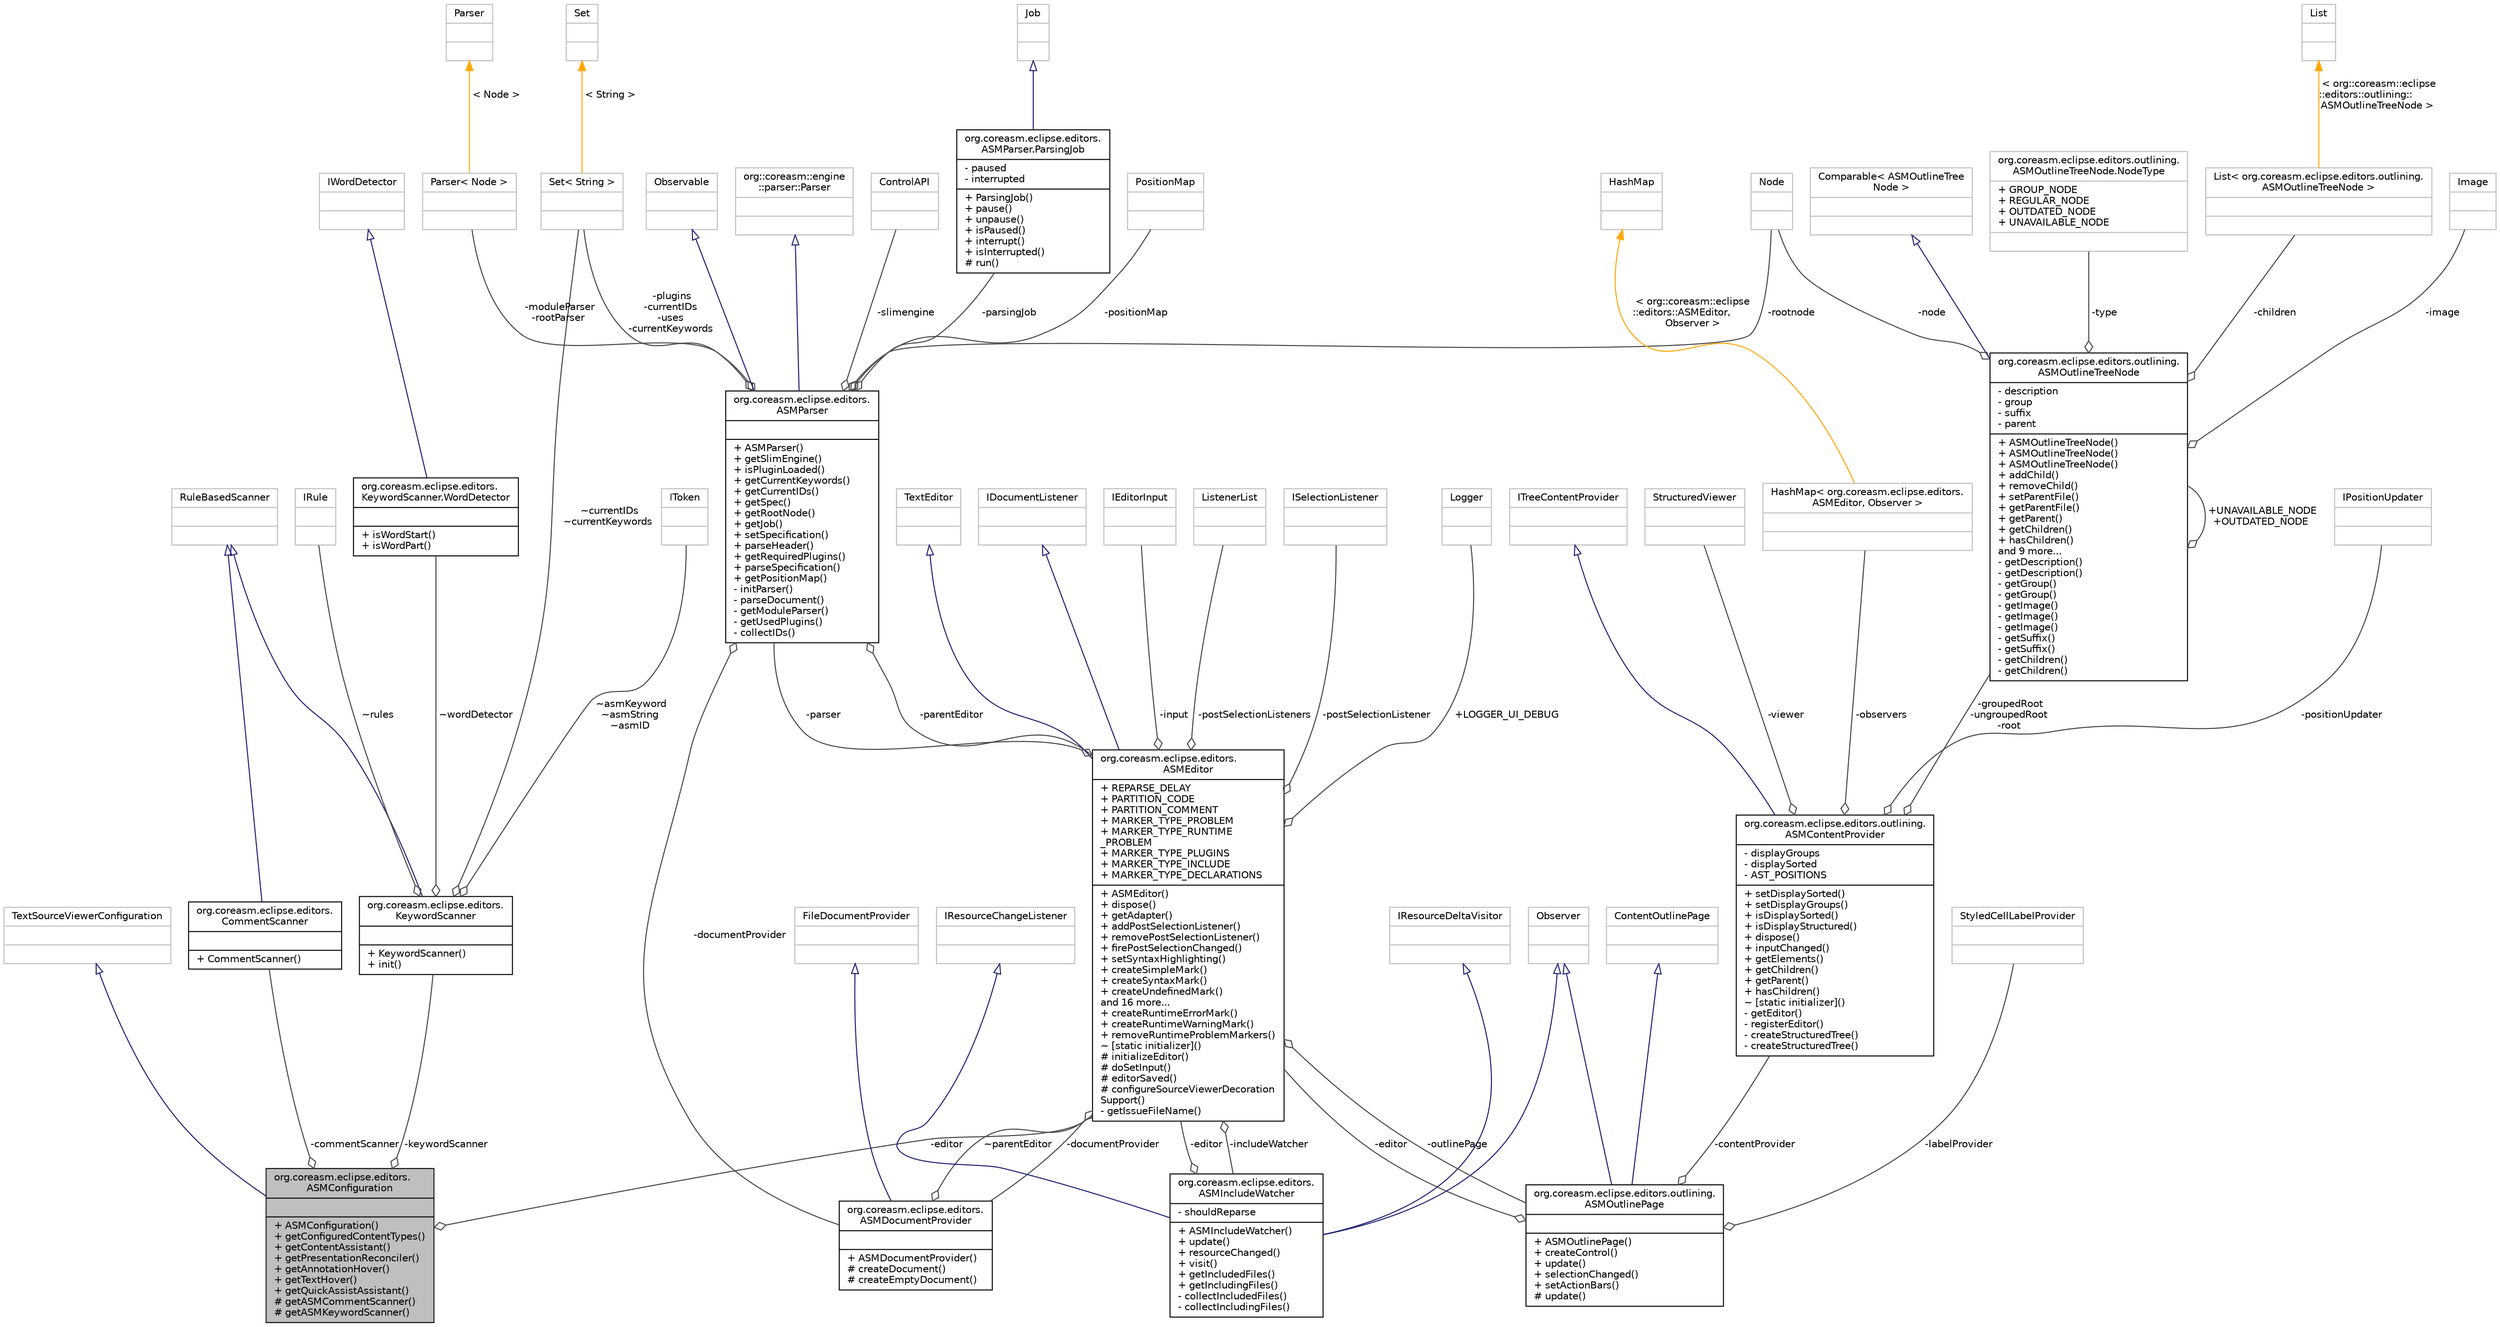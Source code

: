 digraph "org.coreasm.eclipse.editors.ASMConfiguration"
{
  bgcolor="transparent";
  edge [fontname="Helvetica",fontsize="10",labelfontname="Helvetica",labelfontsize="10"];
  node [fontname="Helvetica",fontsize="10",shape=record];
  Node1 [label="{org.coreasm.eclipse.editors.\lASMConfiguration\n||+ ASMConfiguration()\l+ getConfiguredContentTypes()\l+ getContentAssistant()\l+ getPresentationReconciler()\l+ getAnnotationHover()\l+ getTextHover()\l+ getQuickAssistAssistant()\l# getASMCommentScanner()\l# getASMKeywordScanner()\l}",height=0.2,width=0.4,color="black", fillcolor="grey75", style="filled" fontcolor="black"];
  Node2 -> Node1 [dir="back",color="midnightblue",fontsize="10",style="solid",arrowtail="onormal",fontname="Helvetica"];
  Node2 [label="{TextSourceViewerConfiguration\n||}",height=0.2,width=0.4,color="grey75"];
  Node3 -> Node1 [color="grey25",fontsize="10",style="solid",label=" -commentScanner" ,arrowhead="odiamond",fontname="Helvetica"];
  Node3 [label="{org.coreasm.eclipse.editors.\lCommentScanner\n||+ CommentScanner()\l}",height=0.2,width=0.4,color="black",URL="$classorg_1_1coreasm_1_1eclipse_1_1editors_1_1CommentScanner.html",tooltip="This class defines the rules and formatting of comments for the syntax highlighting. "];
  Node4 -> Node3 [dir="back",color="midnightblue",fontsize="10",style="solid",arrowtail="onormal",fontname="Helvetica"];
  Node4 [label="{RuleBasedScanner\n||}",height=0.2,width=0.4,color="grey75"];
  Node5 -> Node1 [color="grey25",fontsize="10",style="solid",label=" -keywordScanner" ,arrowhead="odiamond",fontname="Helvetica"];
  Node5 [label="{org.coreasm.eclipse.editors.\lKeywordScanner\n||+ KeywordScanner()\l+ init()\l}",height=0.2,width=0.4,color="black",URL="$classorg_1_1coreasm_1_1eclipse_1_1editors_1_1KeywordScanner.html"];
  Node4 -> Node5 [dir="back",color="midnightblue",fontsize="10",style="solid",arrowtail="onormal",fontname="Helvetica"];
  Node6 -> Node5 [color="grey25",fontsize="10",style="solid",label=" ~rules" ,arrowhead="odiamond",fontname="Helvetica"];
  Node6 [label="{IRule\n||}",height=0.2,width=0.4,color="grey75"];
  Node7 -> Node5 [color="grey25",fontsize="10",style="solid",label=" ~wordDetector" ,arrowhead="odiamond",fontname="Helvetica"];
  Node7 [label="{org.coreasm.eclipse.editors.\lKeywordScanner.WordDetector\n||+ isWordStart()\l+ isWordPart()\l}",height=0.2,width=0.4,color="black",URL="$classorg_1_1coreasm_1_1eclipse_1_1editors_1_1KeywordScanner_1_1WordDetector.html"];
  Node8 -> Node7 [dir="back",color="midnightblue",fontsize="10",style="solid",arrowtail="onormal",fontname="Helvetica"];
  Node8 [label="{IWordDetector\n||}",height=0.2,width=0.4,color="grey75"];
  Node9 -> Node5 [color="grey25",fontsize="10",style="solid",label=" ~currentIDs\n~currentKeywords" ,arrowhead="odiamond",fontname="Helvetica"];
  Node9 [label="{Set\< String \>\n||}",height=0.2,width=0.4,color="grey75"];
  Node10 -> Node9 [dir="back",color="orange",fontsize="10",style="solid",label=" \< String \>" ,fontname="Helvetica"];
  Node10 [label="{Set\n||}",height=0.2,width=0.4,color="grey75"];
  Node11 -> Node5 [color="grey25",fontsize="10",style="solid",label=" ~asmKeyword\n~asmString\n~asmID" ,arrowhead="odiamond",fontname="Helvetica"];
  Node11 [label="{IToken\n||}",height=0.2,width=0.4,color="grey75"];
  Node12 -> Node1 [color="grey25",fontsize="10",style="solid",label=" -editor" ,arrowhead="odiamond",fontname="Helvetica"];
  Node12 [label="{org.coreasm.eclipse.editors.\lASMEditor\n|+ REPARSE_DELAY\l+ PARTITION_CODE\l+ PARTITION_COMMENT\l+ MARKER_TYPE_PROBLEM\l+ MARKER_TYPE_RUNTIME\l_PROBLEM\l+ MARKER_TYPE_PLUGINS\l+ MARKER_TYPE_INCLUDE\l+ MARKER_TYPE_DECLARATIONS\l|+ ASMEditor()\l+ dispose()\l+ getAdapter()\l+ addPostSelectionListener()\l+ removePostSelectionListener()\l+ firePostSelectionChanged()\l+ setSyntaxHighlighting()\l+ createSimpleMark()\l+ createSyntaxMark()\l+ createUndefinedMark()\land 16 more...\l+ createRuntimeErrorMark()\l+ createRuntimeWarningMark()\l+ removeRuntimeProblemMarkers()\l~ [static initializer]()\l# initializeEditor()\l# doSetInput()\l# editorSaved()\l# configureSourceViewerDecoration\lSupport()\l- getIssueFileName()\l}",height=0.2,width=0.4,color="black",URL="$classorg_1_1coreasm_1_1eclipse_1_1editors_1_1ASMEditor.html",tooltip="The ASMEditor class is the root class of each CoreASM editor which initiates all other classes of the..."];
  Node13 -> Node12 [dir="back",color="midnightblue",fontsize="10",style="solid",arrowtail="onormal",fontname="Helvetica"];
  Node13 [label="{TextEditor\n||}",height=0.2,width=0.4,color="grey75"];
  Node14 -> Node12 [dir="back",color="midnightblue",fontsize="10",style="solid",arrowtail="onormal",fontname="Helvetica"];
  Node14 [label="{IDocumentListener\n||}",height=0.2,width=0.4,color="grey75"];
  Node15 -> Node12 [color="grey25",fontsize="10",style="solid",label=" -input" ,arrowhead="odiamond",fontname="Helvetica"];
  Node15 [label="{IEditorInput\n||}",height=0.2,width=0.4,color="grey75"];
  Node16 -> Node12 [color="grey25",fontsize="10",style="solid",label=" -postSelectionListeners" ,arrowhead="odiamond",fontname="Helvetica"];
  Node16 [label="{ListenerList\n||}",height=0.2,width=0.4,color="grey75"];
  Node17 -> Node12 [color="grey25",fontsize="10",style="solid",label=" -postSelectionListener" ,arrowhead="odiamond",fontname="Helvetica"];
  Node17 [label="{ISelectionListener\n||}",height=0.2,width=0.4,color="grey75"];
  Node18 -> Node12 [color="grey25",fontsize="10",style="solid",label=" -documentProvider" ,arrowhead="odiamond",fontname="Helvetica"];
  Node18 [label="{org.coreasm.eclipse.editors.\lASMDocumentProvider\n||+ ASMDocumentProvider()\l# createDocument()\l# createEmptyDocument()\l}",height=0.2,width=0.4,color="black",URL="$classorg_1_1coreasm_1_1eclipse_1_1editors_1_1ASMDocumentProvider.html",tooltip="This class is a DocumentProvider for ASMDocuments stored as files. "];
  Node19 -> Node18 [dir="back",color="midnightblue",fontsize="10",style="solid",arrowtail="onormal",fontname="Helvetica"];
  Node19 [label="{FileDocumentProvider\n||}",height=0.2,width=0.4,color="grey75"];
  Node12 -> Node18 [color="grey25",fontsize="10",style="solid",label=" ~parentEditor" ,arrowhead="odiamond",fontname="Helvetica"];
  Node20 -> Node12 [color="grey25",fontsize="10",style="solid",label=" +LOGGER_UI_DEBUG" ,arrowhead="odiamond",fontname="Helvetica"];
  Node20 [label="{Logger\n||}",height=0.2,width=0.4,color="grey75"];
  Node21 -> Node12 [color="grey25",fontsize="10",style="solid",label=" -includeWatcher" ,arrowhead="odiamond",fontname="Helvetica"];
  Node21 [label="{org.coreasm.eclipse.editors.\lASMIncludeWatcher\n|- shouldReparse\l|+ ASMIncludeWatcher()\l+ update()\l+ resourceChanged()\l+ visit()\l+ getIncludedFiles()\l+ getIncludingFiles()\l- collectIncludedFiles()\l- collectIncludingFiles()\l}",height=0.2,width=0.4,color="black",URL="$classorg_1_1coreasm_1_1eclipse_1_1editors_1_1ASMIncludeWatcher.html",tooltip="The IncludeWatcher watches included specifications. "];
  Node22 -> Node21 [dir="back",color="midnightblue",fontsize="10",style="solid",arrowtail="onormal",fontname="Helvetica"];
  Node22 [label="{Observer\n||}",height=0.2,width=0.4,color="grey75"];
  Node23 -> Node21 [dir="back",color="midnightblue",fontsize="10",style="solid",arrowtail="onormal",fontname="Helvetica"];
  Node23 [label="{IResourceChangeListener\n||}",height=0.2,width=0.4,color="grey75"];
  Node24 -> Node21 [dir="back",color="midnightblue",fontsize="10",style="solid",arrowtail="onormal",fontname="Helvetica"];
  Node24 [label="{IResourceDeltaVisitor\n||}",height=0.2,width=0.4,color="grey75"];
  Node12 -> Node21 [color="grey25",fontsize="10",style="solid",label=" -editor" ,arrowhead="odiamond",fontname="Helvetica"];
  Node25 -> Node12 [color="grey25",fontsize="10",style="solid",label=" -parser" ,arrowhead="odiamond",fontname="Helvetica"];
  Node25 [label="{org.coreasm.eclipse.editors.\lASMParser\n||+ ASMParser()\l+ getSlimEngine()\l+ isPluginLoaded()\l+ getCurrentKeywords()\l+ getCurrentIDs()\l+ getSpec()\l+ getRootNode()\l+ getJob()\l+ setSpecification()\l+ parseHeader()\l+ getRequiredPlugins()\l+ parseSpecification()\l+ getPositionMap()\l- initParser()\l- parseDocument()\l- getModuleParser()\l- getUsedPlugins()\l- collectIDs()\l}",height=0.2,width=0.4,color="black",URL="$classorg_1_1coreasm_1_1eclipse_1_1editors_1_1ASMParser.html",tooltip="This class organizes the parsing of CoreASM specifications. "];
  Node26 -> Node25 [dir="back",color="midnightblue",fontsize="10",style="solid",arrowtail="onormal",fontname="Helvetica"];
  Node26 [label="{Observable\n||}",height=0.2,width=0.4,color="grey75"];
  Node27 -> Node25 [dir="back",color="midnightblue",fontsize="10",style="solid",arrowtail="onormal",fontname="Helvetica"];
  Node27 [label="{org::coreasm::engine\l::parser::Parser\n||}",height=0.2,width=0.4,color="grey75"];
  Node28 -> Node25 [color="grey25",fontsize="10",style="solid",label=" -slimengine" ,arrowhead="odiamond",fontname="Helvetica"];
  Node28 [label="{ControlAPI\n||}",height=0.2,width=0.4,color="grey75"];
  Node29 -> Node25 [color="grey25",fontsize="10",style="solid",label=" -rootnode" ,arrowhead="odiamond",fontname="Helvetica"];
  Node29 [label="{Node\n||}",height=0.2,width=0.4,color="grey75"];
  Node18 -> Node25 [color="grey25",fontsize="10",style="solid",label=" -documentProvider" ,arrowhead="odiamond",fontname="Helvetica"];
  Node12 -> Node25 [color="grey25",fontsize="10",style="solid",label=" -parentEditor" ,arrowhead="odiamond",fontname="Helvetica"];
  Node30 -> Node25 [color="grey25",fontsize="10",style="solid",label=" -parsingJob" ,arrowhead="odiamond",fontname="Helvetica"];
  Node30 [label="{org.coreasm.eclipse.editors.\lASMParser.ParsingJob\n|- paused\l- interrupted\l|+ ParsingJob()\l+ pause()\l+ unpause()\l+ isPaused()\l+ interrupt()\l+ isInterrupted()\l# run()\l}",height=0.2,width=0.4,color="black",URL="$classorg_1_1coreasm_1_1eclipse_1_1editors_1_1ASMParser_1_1ParsingJob.html",tooltip="This class manages the running of the parser. "];
  Node31 -> Node30 [dir="back",color="midnightblue",fontsize="10",style="solid",arrowtail="onormal",fontname="Helvetica"];
  Node31 [label="{Job\n||}",height=0.2,width=0.4,color="grey75"];
  Node9 -> Node25 [color="grey25",fontsize="10",style="solid",label=" -plugins\n-currentIDs\n-uses\n-currentKeywords" ,arrowhead="odiamond",fontname="Helvetica"];
  Node32 -> Node25 [color="grey25",fontsize="10",style="solid",label=" -positionMap" ,arrowhead="odiamond",fontname="Helvetica"];
  Node32 [label="{PositionMap\n||}",height=0.2,width=0.4,color="grey75"];
  Node33 -> Node25 [color="grey25",fontsize="10",style="solid",label=" -moduleParser\n-rootParser" ,arrowhead="odiamond",fontname="Helvetica"];
  Node33 [label="{Parser\< Node \>\n||}",height=0.2,width=0.4,color="grey75"];
  Node34 -> Node33 [dir="back",color="orange",fontsize="10",style="solid",label=" \< Node \>" ,fontname="Helvetica"];
  Node34 [label="{Parser\n||}",height=0.2,width=0.4,color="grey75"];
  Node35 -> Node12 [color="grey25",fontsize="10",style="solid",label=" -outlinePage" ,arrowhead="odiamond",fontname="Helvetica"];
  Node35 [label="{org.coreasm.eclipse.editors.outlining.\lASMOutlinePage\n||+ ASMOutlinePage()\l+ createControl()\l+ update()\l+ selectionChanged()\l+ setActionBars()\l# update()\l}",height=0.2,width=0.4,color="black",URL="$classorg_1_1coreasm_1_1eclipse_1_1editors_1_1outlining_1_1ASMOutlinePage.html"];
  Node36 -> Node35 [dir="back",color="midnightblue",fontsize="10",style="solid",arrowtail="onormal",fontname="Helvetica"];
  Node36 [label="{ContentOutlinePage\n||}",height=0.2,width=0.4,color="grey75"];
  Node22 -> Node35 [dir="back",color="midnightblue",fontsize="10",style="solid",arrowtail="onormal",fontname="Helvetica"];
  Node12 -> Node35 [color="grey25",fontsize="10",style="solid",label=" -editor" ,arrowhead="odiamond",fontname="Helvetica"];
  Node37 -> Node35 [color="grey25",fontsize="10",style="solid",label=" -contentProvider" ,arrowhead="odiamond",fontname="Helvetica"];
  Node37 [label="{org.coreasm.eclipse.editors.outlining.\lASMContentProvider\n|- displayGroups\l- displaySorted\l- AST_POSITIONS\l|+ setDisplaySorted()\l+ setDisplayGroups()\l+ isDisplaySorted()\l+ isDisplayStructured()\l+ dispose()\l+ inputChanged()\l+ getElements()\l+ getChildren()\l+ getParent()\l+ hasChildren()\l~ [static initializer]()\l- getEditor()\l- registerEditor()\l- createStructuredTree()\l- createStructuredTree()\l}",height=0.2,width=0.4,color="black",URL="$classorg_1_1coreasm_1_1eclipse_1_1editors_1_1outlining_1_1ASMContentProvider.html"];
  Node38 -> Node37 [dir="back",color="midnightblue",fontsize="10",style="solid",arrowtail="onormal",fontname="Helvetica"];
  Node38 [label="{ITreeContentProvider\n||}",height=0.2,width=0.4,color="grey75"];
  Node39 -> Node37 [color="grey25",fontsize="10",style="solid",label=" -viewer" ,arrowhead="odiamond",fontname="Helvetica"];
  Node39 [label="{StructuredViewer\n||}",height=0.2,width=0.4,color="grey75"];
  Node40 -> Node37 [color="grey25",fontsize="10",style="solid",label=" -observers" ,arrowhead="odiamond",fontname="Helvetica"];
  Node40 [label="{HashMap\< org.coreasm.eclipse.editors.\lASMEditor, Observer \>\n||}",height=0.2,width=0.4,color="grey75"];
  Node41 -> Node40 [dir="back",color="orange",fontsize="10",style="solid",label=" \< org::coreasm::eclipse\l::editors::ASMEditor,\l Observer \>" ,fontname="Helvetica"];
  Node41 [label="{HashMap\n||}",height=0.2,width=0.4,color="grey75"];
  Node42 -> Node37 [color="grey25",fontsize="10",style="solid",label=" -groupedRoot\n-ungroupedRoot\n-root" ,arrowhead="odiamond",fontname="Helvetica"];
  Node42 [label="{org.coreasm.eclipse.editors.outlining.\lASMOutlineTreeNode\n|- description\l- group\l- suffix\l- parent\l|+ ASMOutlineTreeNode()\l+ ASMOutlineTreeNode()\l+ ASMOutlineTreeNode()\l+ addChild()\l+ removeChild()\l+ setParentFile()\l+ getParentFile()\l+ getParent()\l+ getChildren()\l+ hasChildren()\land 9 more...\l- getDescription()\l- getDescription()\l- getGroup()\l- getGroup()\l- getImage()\l- getImage()\l- getImage()\l- getSuffix()\l- getSuffix()\l- getChildren()\l- getChildren()\l}",height=0.2,width=0.4,color="black",URL="$classorg_1_1coreasm_1_1eclipse_1_1editors_1_1outlining_1_1ASMOutlineTreeNode.html"];
  Node43 -> Node42 [dir="back",color="midnightblue",fontsize="10",style="solid",arrowtail="onormal",fontname="Helvetica"];
  Node43 [label="{Comparable\< ASMOutlineTree\lNode \>\n||}",height=0.2,width=0.4,color="grey75"];
  Node44 -> Node42 [color="grey25",fontsize="10",style="solid",label=" -type" ,arrowhead="odiamond",fontname="Helvetica"];
  Node44 [label="{org.coreasm.eclipse.editors.outlining.\lASMOutlineTreeNode.NodeType\n|+ GROUP_NODE\l+ REGULAR_NODE\l+ OUTDATED_NODE\l+ UNAVAILABLE_NODE\l|}",height=0.2,width=0.4,color="grey75"];
  Node29 -> Node42 [color="grey25",fontsize="10",style="solid",label=" -node" ,arrowhead="odiamond",fontname="Helvetica"];
  Node42 -> Node42 [color="grey25",fontsize="10",style="solid",label=" +UNAVAILABLE_NODE\n+OUTDATED_NODE" ,arrowhead="odiamond",fontname="Helvetica"];
  Node45 -> Node42 [color="grey25",fontsize="10",style="solid",label=" -children" ,arrowhead="odiamond",fontname="Helvetica"];
  Node45 [label="{List\< org.coreasm.eclipse.editors.outlining.\lASMOutlineTreeNode \>\n||}",height=0.2,width=0.4,color="grey75"];
  Node46 -> Node45 [dir="back",color="orange",fontsize="10",style="solid",label=" \< org::coreasm::eclipse\l::editors::outlining::\lASMOutlineTreeNode \>" ,fontname="Helvetica"];
  Node46 [label="{List\n||}",height=0.2,width=0.4,color="grey75"];
  Node47 -> Node42 [color="grey25",fontsize="10",style="solid",label=" -image" ,arrowhead="odiamond",fontname="Helvetica"];
  Node47 [label="{Image\n||}",height=0.2,width=0.4,color="grey75"];
  Node48 -> Node37 [color="grey25",fontsize="10",style="solid",label=" -positionUpdater" ,arrowhead="odiamond",fontname="Helvetica"];
  Node48 [label="{IPositionUpdater\n||}",height=0.2,width=0.4,color="grey75"];
  Node49 -> Node35 [color="grey25",fontsize="10",style="solid",label=" -labelProvider" ,arrowhead="odiamond",fontname="Helvetica"];
  Node49 [label="{StyledCellLabelProvider\n||}",height=0.2,width=0.4,color="grey75"];
}
